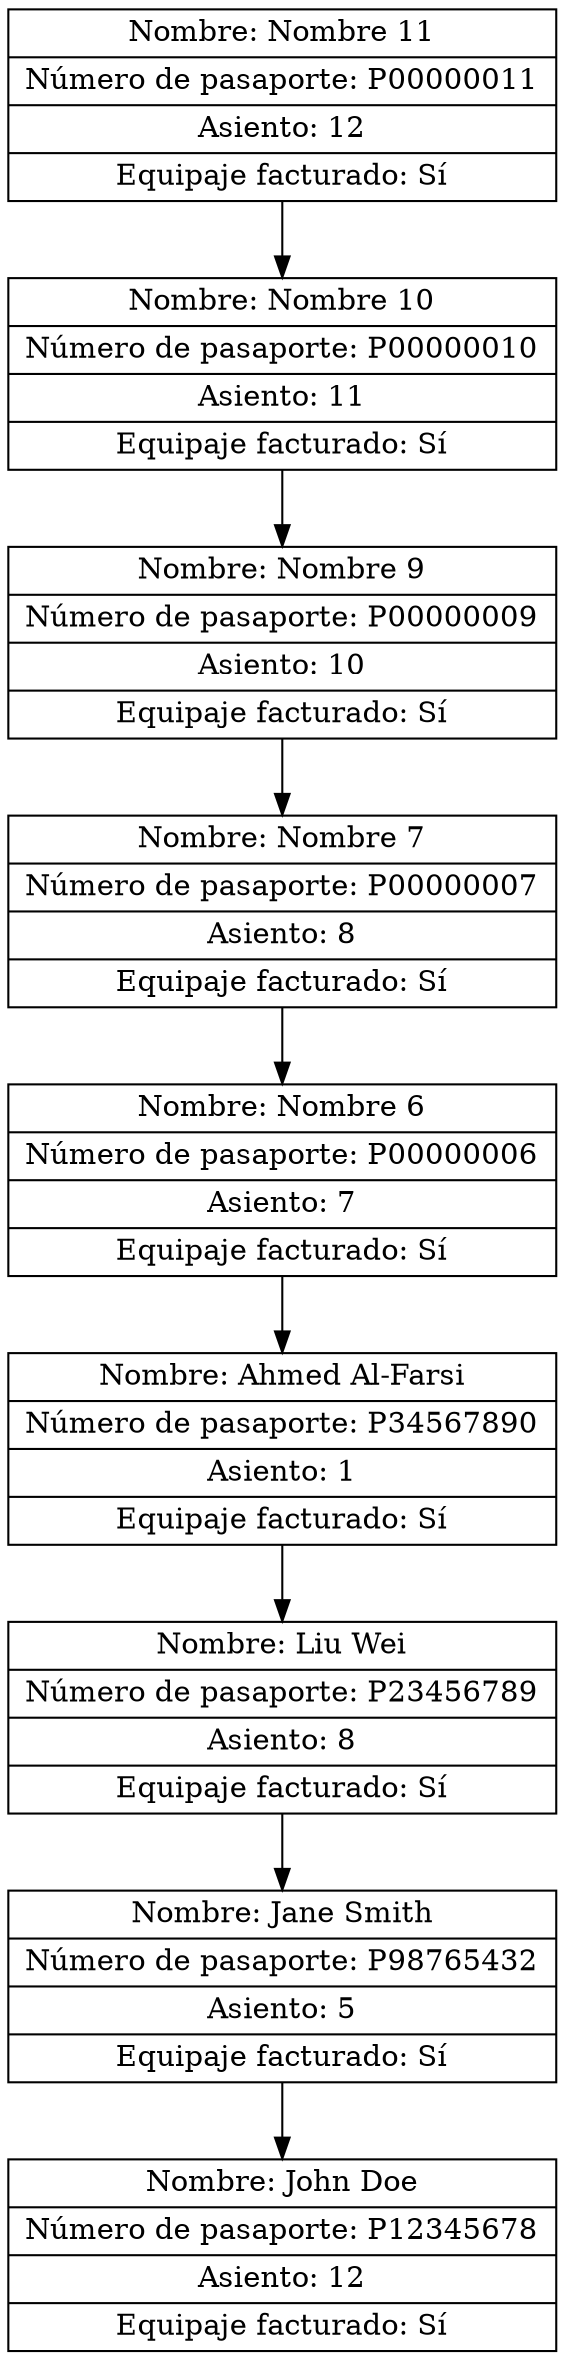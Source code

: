 digraph PilaEquipaje {
rankdir=TB;
node [shape=record];
nodeP00000011 [label="{Nombre: Nombre 11 | Número de pasaporte: P00000011 | Asiento: 12 | Equipaje facturado: Sí}"];
nodeP00000011 -> nodeP00000010;
nodeP00000010 [label="{Nombre: Nombre 10 | Número de pasaporte: P00000010 | Asiento: 11 | Equipaje facturado: Sí}"];
nodeP00000010 -> nodeP00000009;
nodeP00000009 [label="{Nombre: Nombre 9 | Número de pasaporte: P00000009 | Asiento: 10 | Equipaje facturado: Sí}"];
nodeP00000009 -> nodeP00000007;
nodeP00000007 [label="{Nombre: Nombre 7 | Número de pasaporte: P00000007 | Asiento: 8 | Equipaje facturado: Sí}"];
nodeP00000007 -> nodeP00000006;
nodeP00000006 [label="{Nombre: Nombre 6 | Número de pasaporte: P00000006 | Asiento: 7 | Equipaje facturado: Sí}"];
nodeP00000006 -> nodeP34567890;
nodeP34567890 [label="{Nombre: Ahmed Al-Farsi | Número de pasaporte: P34567890 | Asiento: 1 | Equipaje facturado: Sí}"];
nodeP34567890 -> nodeP23456789;
nodeP23456789 [label="{Nombre: Liu Wei | Número de pasaporte: P23456789 | Asiento: 8 | Equipaje facturado: Sí}"];
nodeP23456789 -> nodeP98765432;
nodeP98765432 [label="{Nombre: Jane Smith | Número de pasaporte: P98765432 | Asiento: 5 | Equipaje facturado: Sí}"];
nodeP98765432 -> nodeP12345678;
nodeP12345678 [label="{Nombre: John Doe | Número de pasaporte: P12345678 | Asiento: 12 | Equipaje facturado: Sí}"];
}
